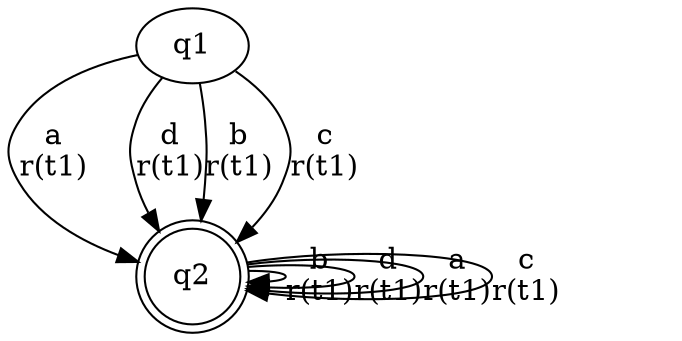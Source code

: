 digraph "tests_1/test33/solution300/solution" {
	q1[label=q1]
	q2[label=q2 shape=doublecircle]
	q1 -> q2[label="a\nr(t1)\n"]
	q2 -> q2[label="b\nr(t1)\n"]
	q2 -> q2[label="d\nr(t1)\n"]
	q2 -> q2[label="a\nr(t1)\n"]
	q2 -> q2[label="c\nr(t1)\n"]
	q1 -> q2[label="d\nr(t1)\n"]
	q1 -> q2[label="b\nr(t1)\n"]
	q1 -> q2[label="c\nr(t1)\n"]
}
